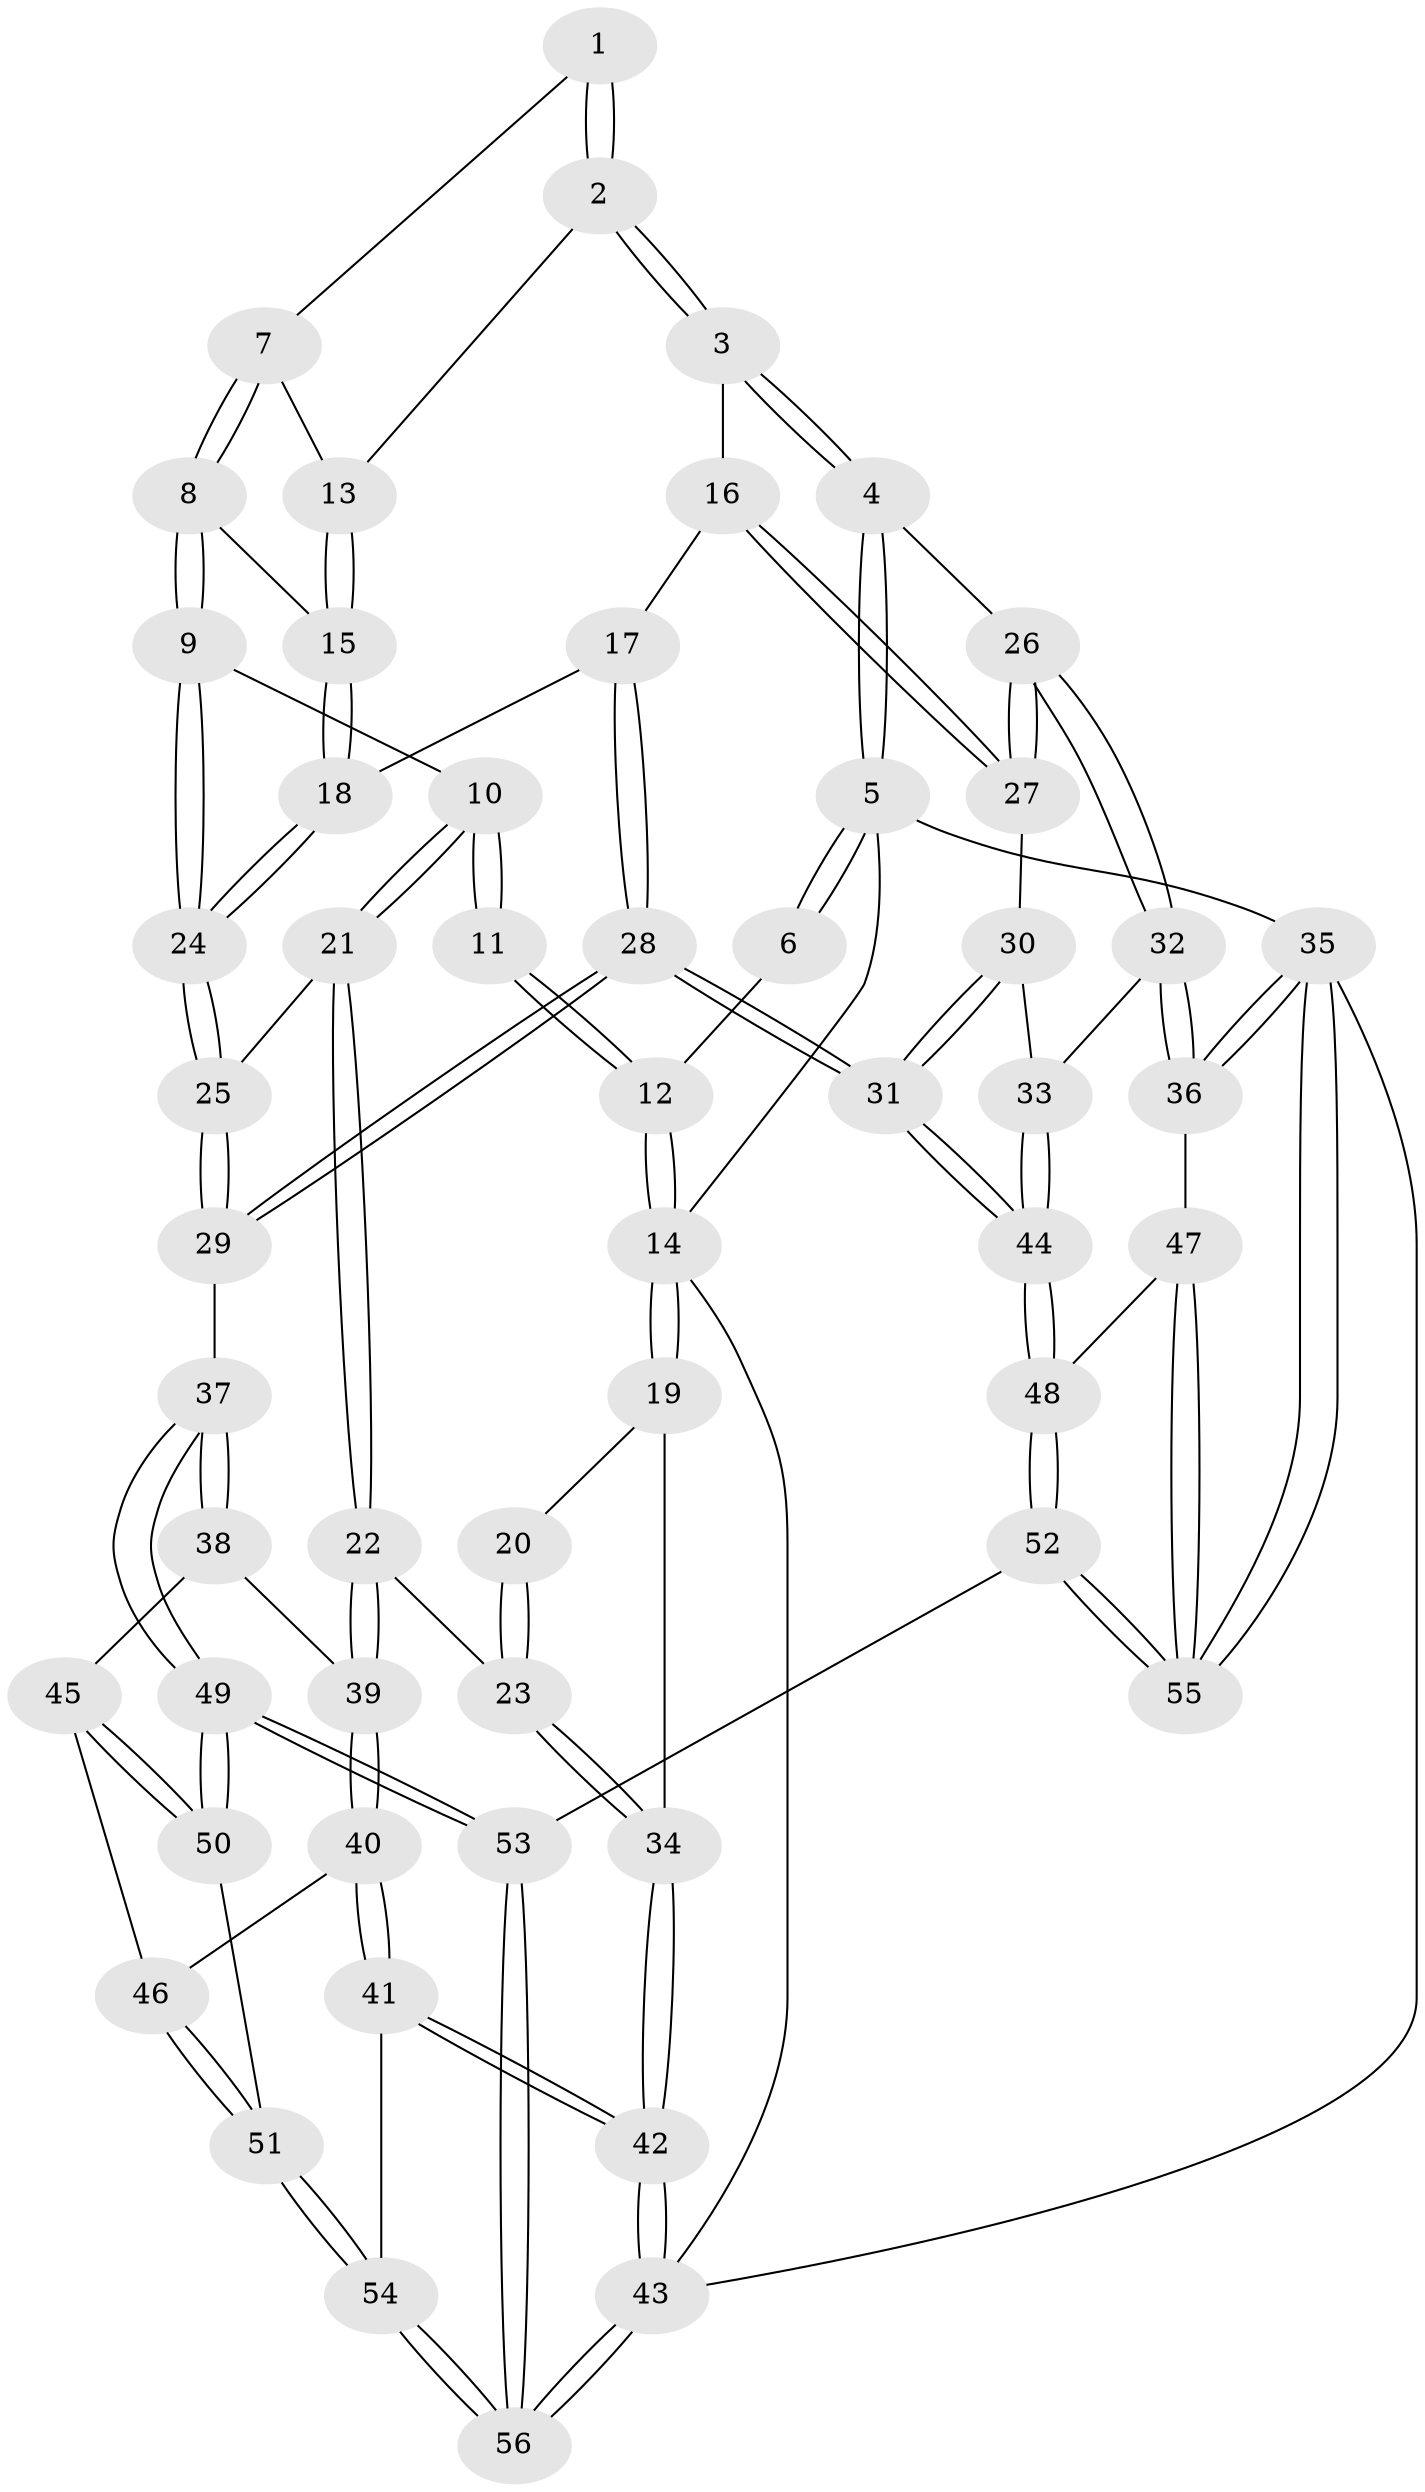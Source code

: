 // coarse degree distribution, {3: 0.09090909090909091, 6: 0.09090909090909091, 5: 0.42424242424242425, 7: 0.030303030303030304, 4: 0.36363636363636365}
// Generated by graph-tools (version 1.1) at 2025/24/03/03/25 07:24:34]
// undirected, 56 vertices, 137 edges
graph export_dot {
graph [start="1"]
  node [color=gray90,style=filled];
  1 [pos="+0.6550957376418273+0"];
  2 [pos="+0.8268458850566482+0.12925384102399712"];
  3 [pos="+0.8830234938473678+0.15280655510962246"];
  4 [pos="+1+0"];
  5 [pos="+1+0"];
  6 [pos="+0.5981828757660465+0"];
  7 [pos="+0.6554849704483879+0.0934309856322251"];
  8 [pos="+0.5753878283951207+0.222644209338758"];
  9 [pos="+0.4803993731360598+0.25096953093947744"];
  10 [pos="+0.38277185668806935+0.1655504605651747"];
  11 [pos="+0.3476382884164049+0.07775965720998719"];
  12 [pos="+0.37383220875158973+0"];
  13 [pos="+0.7025539977445713+0.18410902532005105"];
  14 [pos="+0+0"];
  15 [pos="+0.7036653045974389+0.2601449536584204"];
  16 [pos="+0.7950278358224706+0.29930957002719605"];
  17 [pos="+0.7463390822079371+0.30746159677530305"];
  18 [pos="+0.7343383865821618+0.30131962408877916"];
  19 [pos="+0+0.255729398295887"];
  20 [pos="+0.2537562680686555+0.1327228809765754"];
  21 [pos="+0.24189311760230267+0.4511108704536842"];
  22 [pos="+0.17294119009243142+0.487677222001193"];
  23 [pos="+0.10754170019514478+0.4611350915147127"];
  24 [pos="+0.5188642479133629+0.38373716985813694"];
  25 [pos="+0.5102117635075587+0.4642406001451513"];
  26 [pos="+1+0.3006517240570111"];
  27 [pos="+0.9062610778636617+0.3926586673449211"];
  28 [pos="+0.6702531887248062+0.6537015232110687"];
  29 [pos="+0.6217904346772323+0.6467266073106374"];
  30 [pos="+0.8996211899535482+0.410375848100275"];
  31 [pos="+0.6975003862577136+0.6657666370534244"];
  32 [pos="+1+0.6142358048094034"];
  33 [pos="+1+0.6108230489115859"];
  34 [pos="+0+0.4174309332751638"];
  35 [pos="+1+1"];
  36 [pos="+1+0.9394619882522808"];
  37 [pos="+0.5161106952100557+0.7090042634609564"];
  38 [pos="+0.2767702856570878+0.6854792844772852"];
  39 [pos="+0.1982186863853777+0.5539374662147573"];
  40 [pos="+0.013849529641850194+0.7983253266815482"];
  41 [pos="+0+0.8018853959226208"];
  42 [pos="+0+0.8078050431678738"];
  43 [pos="+0+1"];
  44 [pos="+0.7121550154660158+0.6783067310605263"];
  45 [pos="+0.23885852329009263+0.7596948280534273"];
  46 [pos="+0.18195845861285465+0.8017562326982199"];
  47 [pos="+0.8507449282232158+0.8359675934209114"];
  48 [pos="+0.749674585388742+0.7644598243829716"];
  49 [pos="+0.42291476866541433+0.9954780838699941"];
  50 [pos="+0.3342942238290785+0.9189087909695939"];
  51 [pos="+0.18131354186843507+0.917148345446073"];
  52 [pos="+0.6030485004830132+1"];
  53 [pos="+0.4446938540611039+1"];
  54 [pos="+0.1570120544175632+0.9743279523287665"];
  55 [pos="+0.8732682751902384+1"];
  56 [pos="+0.11097392996295093+1"];
  1 -- 2;
  1 -- 2;
  1 -- 7;
  2 -- 3;
  2 -- 3;
  2 -- 13;
  3 -- 4;
  3 -- 4;
  3 -- 16;
  4 -- 5;
  4 -- 5;
  4 -- 26;
  5 -- 6;
  5 -- 6;
  5 -- 14;
  5 -- 35;
  6 -- 12;
  7 -- 8;
  7 -- 8;
  7 -- 13;
  8 -- 9;
  8 -- 9;
  8 -- 15;
  9 -- 10;
  9 -- 24;
  9 -- 24;
  10 -- 11;
  10 -- 11;
  10 -- 21;
  10 -- 21;
  11 -- 12;
  11 -- 12;
  12 -- 14;
  12 -- 14;
  13 -- 15;
  13 -- 15;
  14 -- 19;
  14 -- 19;
  14 -- 43;
  15 -- 18;
  15 -- 18;
  16 -- 17;
  16 -- 27;
  16 -- 27;
  17 -- 18;
  17 -- 28;
  17 -- 28;
  18 -- 24;
  18 -- 24;
  19 -- 20;
  19 -- 34;
  20 -- 23;
  20 -- 23;
  21 -- 22;
  21 -- 22;
  21 -- 25;
  22 -- 23;
  22 -- 39;
  22 -- 39;
  23 -- 34;
  23 -- 34;
  24 -- 25;
  24 -- 25;
  25 -- 29;
  25 -- 29;
  26 -- 27;
  26 -- 27;
  26 -- 32;
  26 -- 32;
  27 -- 30;
  28 -- 29;
  28 -- 29;
  28 -- 31;
  28 -- 31;
  29 -- 37;
  30 -- 31;
  30 -- 31;
  30 -- 33;
  31 -- 44;
  31 -- 44;
  32 -- 33;
  32 -- 36;
  32 -- 36;
  33 -- 44;
  33 -- 44;
  34 -- 42;
  34 -- 42;
  35 -- 36;
  35 -- 36;
  35 -- 55;
  35 -- 55;
  35 -- 43;
  36 -- 47;
  37 -- 38;
  37 -- 38;
  37 -- 49;
  37 -- 49;
  38 -- 39;
  38 -- 45;
  39 -- 40;
  39 -- 40;
  40 -- 41;
  40 -- 41;
  40 -- 46;
  41 -- 42;
  41 -- 42;
  41 -- 54;
  42 -- 43;
  42 -- 43;
  43 -- 56;
  43 -- 56;
  44 -- 48;
  44 -- 48;
  45 -- 46;
  45 -- 50;
  45 -- 50;
  46 -- 51;
  46 -- 51;
  47 -- 48;
  47 -- 55;
  47 -- 55;
  48 -- 52;
  48 -- 52;
  49 -- 50;
  49 -- 50;
  49 -- 53;
  49 -- 53;
  50 -- 51;
  51 -- 54;
  51 -- 54;
  52 -- 53;
  52 -- 55;
  52 -- 55;
  53 -- 56;
  53 -- 56;
  54 -- 56;
  54 -- 56;
}
